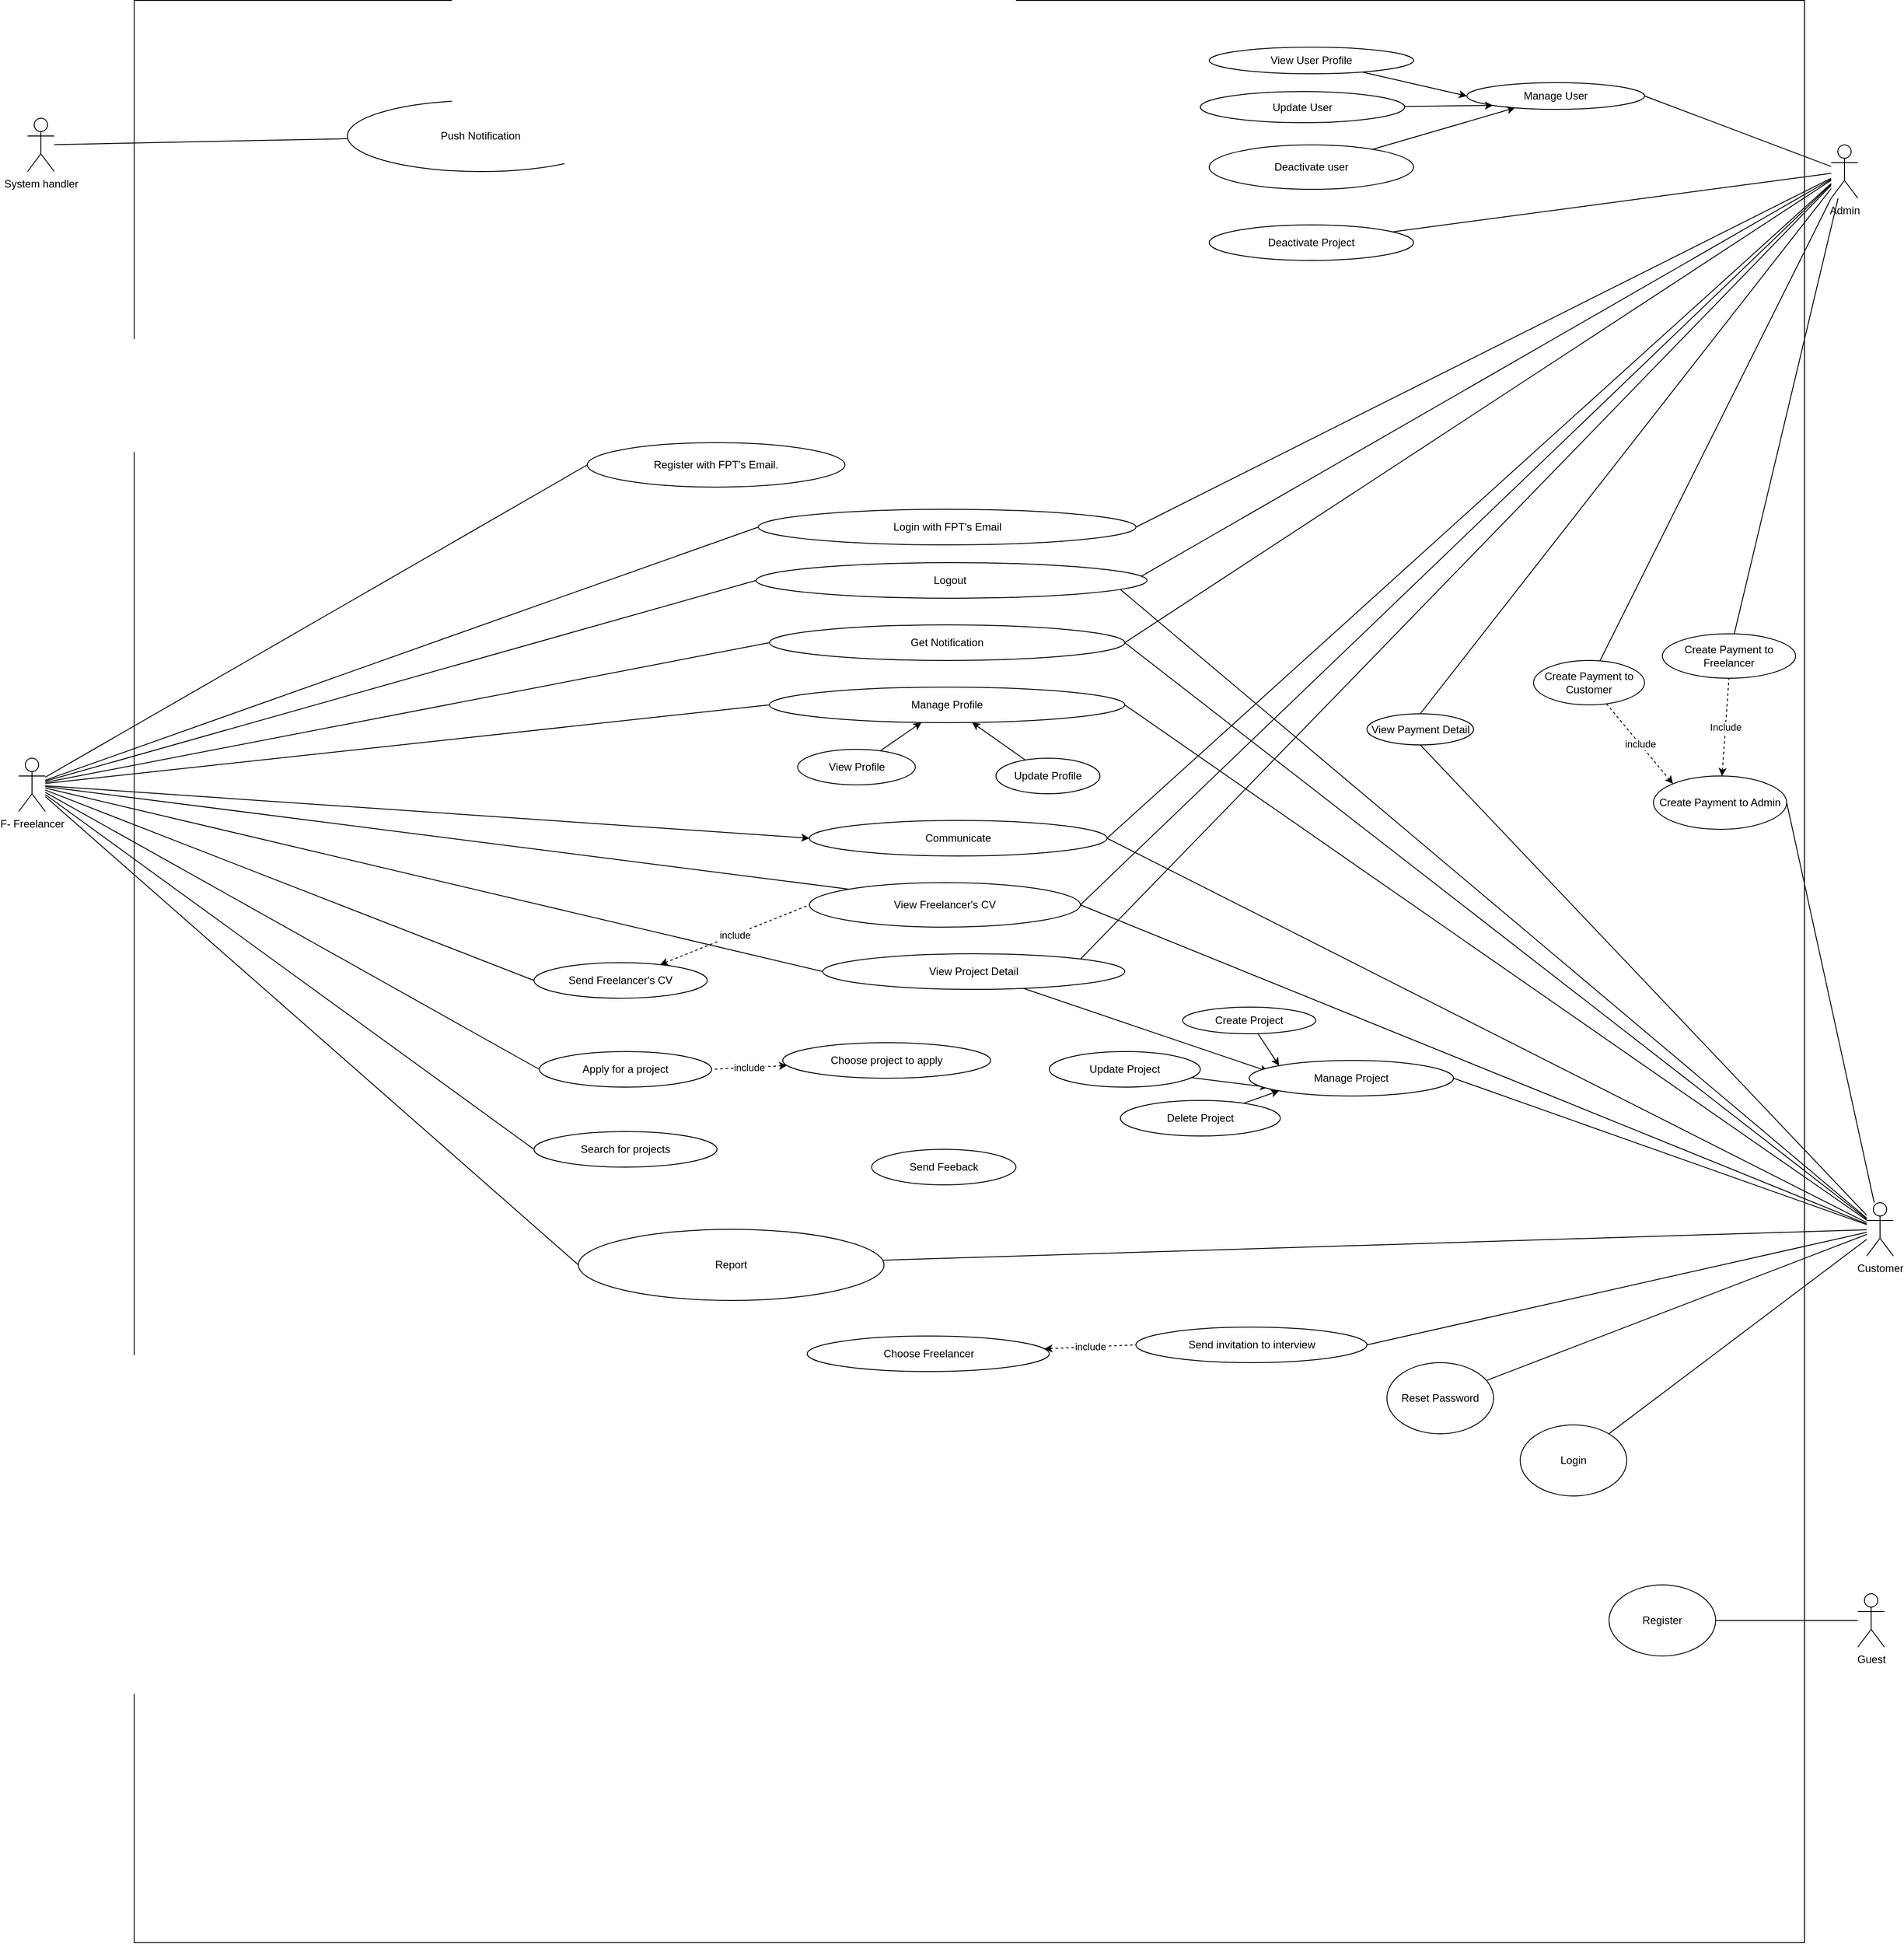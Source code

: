 <mxfile version="18.1.1" type="github">
  <diagram id="QKyKJf3zI5OaiFUIXnoO" name="Page-1">
    <mxGraphModel dx="2633" dy="2139" grid="1" gridSize="10" guides="1" tooltips="1" connect="1" arrows="1" fold="1" page="1" pageScale="1" pageWidth="827" pageHeight="1169" math="0" shadow="0">
      <root>
        <mxCell id="0" />
        <mxCell id="1" parent="0" />
        <mxCell id="owIcJipwhkimLPVroond-115" value="" style="rounded=0;whiteSpace=wrap;html=1;" parent="1" vertex="1">
          <mxGeometry x="-370" y="-942.5" width="1880" height="2185" as="geometry" />
        </mxCell>
        <mxCell id="owIcJipwhkimLPVroond-87" style="edgeStyle=none;rounded=0;orthogonalLoop=1;jettySize=auto;html=1;entryX=1;entryY=0.5;entryDx=0;entryDy=0;endArrow=none;endFill=0;" parent="1" source="owIcJipwhkimLPVroond-2" target="owIcJipwhkimLPVroond-35" edge="1">
          <mxGeometry relative="1" as="geometry" />
        </mxCell>
        <mxCell id="owIcJipwhkimLPVroond-130" style="edgeStyle=none;rounded=0;orthogonalLoop=1;jettySize=auto;html=1;endArrow=none;endFill=0;" parent="1" source="owIcJipwhkimLPVroond-2" target="owIcJipwhkimLPVroond-38" edge="1">
          <mxGeometry relative="1" as="geometry" />
        </mxCell>
        <mxCell id="owIcJipwhkimLPVroond-131" style="edgeStyle=none;rounded=0;orthogonalLoop=1;jettySize=auto;html=1;endArrow=none;endFill=0;" parent="1" source="owIcJipwhkimLPVroond-2" target="owIcJipwhkimLPVroond-124" edge="1">
          <mxGeometry relative="1" as="geometry" />
        </mxCell>
        <mxCell id="owIcJipwhkimLPVroond-153" style="edgeStyle=none;rounded=0;orthogonalLoop=1;jettySize=auto;html=1;entryX=0.923;entryY=0.672;entryDx=0;entryDy=0;entryPerimeter=0;endArrow=none;endFill=0;" parent="1" source="owIcJipwhkimLPVroond-2" target="owIcJipwhkimLPVroond-150" edge="1">
          <mxGeometry relative="1" as="geometry" />
        </mxCell>
        <mxCell id="owIcJipwhkimLPVroond-155" style="edgeStyle=none;rounded=0;orthogonalLoop=1;jettySize=auto;html=1;entryX=1;entryY=0.5;entryDx=0;entryDy=0;endArrow=none;endFill=0;" parent="1" source="owIcJipwhkimLPVroond-2" target="owIcJipwhkimLPVroond-30" edge="1">
          <mxGeometry relative="1" as="geometry" />
        </mxCell>
        <mxCell id="owIcJipwhkimLPVroond-164" style="edgeStyle=none;rounded=0;orthogonalLoop=1;jettySize=auto;html=1;entryX=1;entryY=0.5;entryDx=0;entryDy=0;endArrow=none;endFill=0;" parent="1" source="owIcJipwhkimLPVroond-2" target="owIcJipwhkimLPVroond-163" edge="1">
          <mxGeometry relative="1" as="geometry" />
        </mxCell>
        <mxCell id="owIcJipwhkimLPVroond-188" style="edgeStyle=none;rounded=0;orthogonalLoop=1;jettySize=auto;html=1;entryX=1;entryY=0.5;entryDx=0;entryDy=0;endArrow=none;endFill=0;" parent="1" source="owIcJipwhkimLPVroond-2" target="owIcJipwhkimLPVroond-17" edge="1">
          <mxGeometry relative="1" as="geometry" />
        </mxCell>
        <mxCell id="owIcJipwhkimLPVroond-229" style="edgeStyle=none;rounded=0;orthogonalLoop=1;jettySize=auto;html=1;entryX=1;entryY=0.5;entryDx=0;entryDy=0;startArrow=none;startFill=0;endArrow=none;endFill=0;" parent="1" source="owIcJipwhkimLPVroond-2" target="owIcJipwhkimLPVroond-221" edge="1">
          <mxGeometry relative="1" as="geometry" />
        </mxCell>
        <mxCell id="owIcJipwhkimLPVroond-237" style="edgeStyle=none;rounded=0;orthogonalLoop=1;jettySize=auto;html=1;entryX=1;entryY=0.5;entryDx=0;entryDy=0;startArrow=none;startFill=0;endArrow=none;endFill=0;" parent="1" source="owIcJipwhkimLPVroond-2" target="owIcJipwhkimLPVroond-89" edge="1">
          <mxGeometry relative="1" as="geometry" />
        </mxCell>
        <mxCell id="owIcJipwhkimLPVroond-250" style="edgeStyle=none;rounded=0;orthogonalLoop=1;jettySize=auto;html=1;entryX=0.5;entryY=1;entryDx=0;entryDy=0;startArrow=none;startFill=0;endArrow=none;endFill=0;" parent="1" source="owIcJipwhkimLPVroond-2" target="owIcJipwhkimLPVroond-210" edge="1">
          <mxGeometry relative="1" as="geometry" />
        </mxCell>
        <mxCell id="owIcJipwhkimLPVroond-2" value="Customer" style="shape=umlActor;verticalLabelPosition=bottom;verticalAlign=top;html=1;outlineConnect=0;" parent="1" vertex="1">
          <mxGeometry x="1580" y="410" width="30" height="60" as="geometry" />
        </mxCell>
        <mxCell id="owIcJipwhkimLPVroond-141" style="edgeStyle=none;rounded=0;orthogonalLoop=1;jettySize=auto;html=1;entryX=1;entryY=0.5;entryDx=0;entryDy=0;endArrow=none;endFill=0;" parent="1" source="owIcJipwhkimLPVroond-4" target="owIcJipwhkimLPVroond-7" edge="1">
          <mxGeometry relative="1" as="geometry" />
        </mxCell>
        <mxCell id="owIcJipwhkimLPVroond-152" style="edgeStyle=none;rounded=0;orthogonalLoop=1;jettySize=auto;html=1;entryX=0.963;entryY=0.524;entryDx=0;entryDy=0;entryPerimeter=0;endArrow=none;endFill=0;" parent="1" source="owIcJipwhkimLPVroond-4" target="owIcJipwhkimLPVroond-150" edge="1">
          <mxGeometry relative="1" as="geometry" />
        </mxCell>
        <mxCell id="owIcJipwhkimLPVroond-195" style="edgeStyle=none;rounded=0;orthogonalLoop=1;jettySize=auto;html=1;entryX=1;entryY=0;entryDx=0;entryDy=0;endArrow=none;endFill=0;" parent="1" source="owIcJipwhkimLPVroond-4" target="owIcJipwhkimLPVroond-76" edge="1">
          <mxGeometry relative="1" as="geometry" />
        </mxCell>
        <mxCell id="owIcJipwhkimLPVroond-198" style="edgeStyle=none;rounded=0;orthogonalLoop=1;jettySize=auto;html=1;entryX=1;entryY=0.5;entryDx=0;entryDy=0;endArrow=none;endFill=0;" parent="1" source="owIcJipwhkimLPVroond-4" target="owIcJipwhkimLPVroond-58" edge="1">
          <mxGeometry relative="1" as="geometry" />
        </mxCell>
        <mxCell id="owIcJipwhkimLPVroond-225" style="edgeStyle=none;rounded=0;orthogonalLoop=1;jettySize=auto;html=1;entryX=1;entryY=0.5;entryDx=0;entryDy=0;startArrow=none;startFill=0;endArrow=none;endFill=0;" parent="1" source="owIcJipwhkimLPVroond-4" target="owIcJipwhkimLPVroond-221" edge="1">
          <mxGeometry relative="1" as="geometry" />
        </mxCell>
        <mxCell id="owIcJipwhkimLPVroond-238" style="edgeStyle=none;rounded=0;orthogonalLoop=1;jettySize=auto;html=1;startArrow=none;startFill=0;endArrow=none;endFill=0;" parent="1" source="owIcJipwhkimLPVroond-4" target="owIcJipwhkimLPVroond-217" edge="1">
          <mxGeometry relative="1" as="geometry" />
        </mxCell>
        <mxCell id="owIcJipwhkimLPVroond-249" style="edgeStyle=none;rounded=0;orthogonalLoop=1;jettySize=auto;html=1;entryX=0.5;entryY=0;entryDx=0;entryDy=0;startArrow=none;startFill=0;endArrow=none;endFill=0;" parent="1" source="owIcJipwhkimLPVroond-4" target="owIcJipwhkimLPVroond-210" edge="1">
          <mxGeometry relative="1" as="geometry" />
        </mxCell>
        <mxCell id="owIcJipwhkimLPVroond-263" style="edgeStyle=none;rounded=0;orthogonalLoop=1;jettySize=auto;html=1;entryX=1;entryY=0.5;entryDx=0;entryDy=0;startArrow=none;startFill=0;endArrow=none;endFill=0;" parent="1" source="owIcJipwhkimLPVroond-4" target="owIcJipwhkimLPVroond-30" edge="1">
          <mxGeometry relative="1" as="geometry" />
        </mxCell>
        <mxCell id="TZ2L-xh6pbnUtgHGij2e-1" style="rounded=0;orthogonalLoop=1;jettySize=auto;html=1;entryX=1;entryY=0.5;entryDx=0;entryDy=0;endArrow=none;endFill=0;" edge="1" parent="1" source="owIcJipwhkimLPVroond-4" target="owIcJipwhkimLPVroond-35">
          <mxGeometry relative="1" as="geometry" />
        </mxCell>
        <mxCell id="owIcJipwhkimLPVroond-4" value="Admin" style="shape=umlActor;verticalLabelPosition=bottom;verticalAlign=top;html=1;outlineConnect=0;" parent="1" vertex="1">
          <mxGeometry x="1540" y="-780" width="30" height="60" as="geometry" />
        </mxCell>
        <mxCell id="owIcJipwhkimLPVroond-7" value="Login with FPT&#39;s Email" style="ellipse;whiteSpace=wrap;html=1;" parent="1" vertex="1">
          <mxGeometry x="332.5" y="-370" width="425" height="40" as="geometry" />
        </mxCell>
        <mxCell id="owIcJipwhkimLPVroond-17" value="Manage Profile" style="ellipse;whiteSpace=wrap;html=1;" parent="1" vertex="1">
          <mxGeometry x="345" y="-170" width="400" height="40" as="geometry" />
        </mxCell>
        <mxCell id="owIcJipwhkimLPVroond-191" value="" style="edgeStyle=none;rounded=0;orthogonalLoop=1;jettySize=auto;html=1;endArrow=classic;endFill=1;" parent="1" source="owIcJipwhkimLPVroond-18" target="owIcJipwhkimLPVroond-17" edge="1">
          <mxGeometry relative="1" as="geometry" />
        </mxCell>
        <mxCell id="owIcJipwhkimLPVroond-18" value="View Profile" style="ellipse;whiteSpace=wrap;html=1;" parent="1" vertex="1">
          <mxGeometry x="376.75" y="-100" width="132.5" height="40" as="geometry" />
        </mxCell>
        <mxCell id="owIcJipwhkimLPVroond-190" style="edgeStyle=none;rounded=0;orthogonalLoop=1;jettySize=auto;html=1;endArrow=classic;endFill=1;" parent="1" source="owIcJipwhkimLPVroond-19" target="owIcJipwhkimLPVroond-17" edge="1">
          <mxGeometry relative="1" as="geometry" />
        </mxCell>
        <mxCell id="owIcJipwhkimLPVroond-19" value="Update Profile" style="ellipse;whiteSpace=wrap;html=1;" parent="1" vertex="1">
          <mxGeometry x="600" y="-90" width="117" height="40" as="geometry" />
        </mxCell>
        <mxCell id="owIcJipwhkimLPVroond-30" value="Get Notification" style="ellipse;whiteSpace=wrap;html=1;" parent="1" vertex="1">
          <mxGeometry x="345" y="-240" width="400" height="40" as="geometry" />
        </mxCell>
        <mxCell id="owIcJipwhkimLPVroond-35" value="Communicate" style="ellipse;whiteSpace=wrap;html=1;" parent="1" vertex="1">
          <mxGeometry x="390" y="-20" width="335" height="40" as="geometry" />
        </mxCell>
        <mxCell id="owIcJipwhkimLPVroond-38" value="Reset Password" style="ellipse;whiteSpace=wrap;html=1;" parent="1" vertex="1">
          <mxGeometry x="1040" y="590" width="120" height="80" as="geometry" />
        </mxCell>
        <mxCell id="owIcJipwhkimLPVroond-139" style="edgeStyle=none;rounded=0;orthogonalLoop=1;jettySize=auto;html=1;entryX=0;entryY=0.5;entryDx=0;entryDy=0;endArrow=none;endFill=0;" parent="1" source="owIcJipwhkimLPVroond-41" target="owIcJipwhkimLPVroond-7" edge="1">
          <mxGeometry relative="1" as="geometry" />
        </mxCell>
        <mxCell id="owIcJipwhkimLPVroond-144" style="edgeStyle=none;rounded=0;orthogonalLoop=1;jettySize=auto;html=1;entryX=0;entryY=0.5;entryDx=0;entryDy=0;endArrow=none;endFill=0;" parent="1" source="owIcJipwhkimLPVroond-41" target="owIcJipwhkimLPVroond-30" edge="1">
          <mxGeometry relative="1" as="geometry" />
        </mxCell>
        <mxCell id="owIcJipwhkimLPVroond-146" style="edgeStyle=none;rounded=0;orthogonalLoop=1;jettySize=auto;html=1;entryX=0;entryY=0.5;entryDx=0;entryDy=0;endArrow=none;endFill=0;" parent="1" source="owIcJipwhkimLPVroond-41" target="owIcJipwhkimLPVroond-17" edge="1">
          <mxGeometry relative="1" as="geometry" />
        </mxCell>
        <mxCell id="owIcJipwhkimLPVroond-149" style="edgeStyle=none;rounded=0;orthogonalLoop=1;jettySize=auto;html=1;entryX=0;entryY=0.5;entryDx=0;entryDy=0;endArrow=none;endFill=0;" parent="1" source="owIcJipwhkimLPVroond-41" target="owIcJipwhkimLPVroond-147" edge="1">
          <mxGeometry relative="1" as="geometry" />
        </mxCell>
        <mxCell id="owIcJipwhkimLPVroond-151" style="edgeStyle=none;rounded=0;orthogonalLoop=1;jettySize=auto;html=1;entryX=0;entryY=0.5;entryDx=0;entryDy=0;endArrow=none;endFill=0;" parent="1" source="owIcJipwhkimLPVroond-41" target="owIcJipwhkimLPVroond-150" edge="1">
          <mxGeometry relative="1" as="geometry" />
        </mxCell>
        <mxCell id="owIcJipwhkimLPVroond-166" style="edgeStyle=none;rounded=0;orthogonalLoop=1;jettySize=auto;html=1;entryX=0;entryY=0.5;entryDx=0;entryDy=0;endArrow=none;endFill=0;" parent="1" source="owIcJipwhkimLPVroond-41" target="owIcJipwhkimLPVroond-165" edge="1">
          <mxGeometry relative="1" as="geometry" />
        </mxCell>
        <mxCell id="owIcJipwhkimLPVroond-176" style="edgeStyle=none;rounded=0;orthogonalLoop=1;jettySize=auto;html=1;entryX=0;entryY=0.5;entryDx=0;entryDy=0;endArrow=none;endFill=0;" parent="1" source="owIcJipwhkimLPVroond-41" target="owIcJipwhkimLPVroond-174" edge="1">
          <mxGeometry relative="1" as="geometry" />
        </mxCell>
        <mxCell id="owIcJipwhkimLPVroond-183" style="edgeStyle=none;rounded=0;orthogonalLoop=1;jettySize=auto;html=1;entryX=0;entryY=0.5;entryDx=0;entryDy=0;endArrow=none;endFill=0;" parent="1" source="owIcJipwhkimLPVroond-41" target="owIcJipwhkimLPVroond-76" edge="1">
          <mxGeometry relative="1" as="geometry" />
        </mxCell>
        <mxCell id="owIcJipwhkimLPVroond-194" style="edgeStyle=none;rounded=0;orthogonalLoop=1;jettySize=auto;html=1;entryX=0;entryY=0.5;entryDx=0;entryDy=0;endArrow=classic;endFill=1;" parent="1" source="owIcJipwhkimLPVroond-41" target="owIcJipwhkimLPVroond-35" edge="1">
          <mxGeometry relative="1" as="geometry" />
        </mxCell>
        <mxCell id="owIcJipwhkimLPVroond-220" style="edgeStyle=none;rounded=0;orthogonalLoop=1;jettySize=auto;html=1;entryX=0;entryY=0.5;entryDx=0;entryDy=0;endArrow=none;endFill=0;" parent="1" source="owIcJipwhkimLPVroond-41" target="owIcJipwhkimLPVroond-193" edge="1">
          <mxGeometry relative="1" as="geometry" />
        </mxCell>
        <mxCell id="owIcJipwhkimLPVroond-228" style="edgeStyle=none;rounded=0;orthogonalLoop=1;jettySize=auto;html=1;entryX=0;entryY=0;entryDx=0;entryDy=0;startArrow=none;startFill=0;endArrow=none;endFill=0;" parent="1" source="owIcJipwhkimLPVroond-41" target="owIcJipwhkimLPVroond-221" edge="1">
          <mxGeometry relative="1" as="geometry" />
        </mxCell>
        <mxCell id="owIcJipwhkimLPVroond-254" style="edgeStyle=none;rounded=0;orthogonalLoop=1;jettySize=auto;html=1;entryX=0;entryY=0.5;entryDx=0;entryDy=0;startArrow=none;startFill=0;endArrow=none;endFill=0;" parent="1" source="owIcJipwhkimLPVroond-41" target="owIcJipwhkimLPVroond-108" edge="1">
          <mxGeometry relative="1" as="geometry" />
        </mxCell>
        <mxCell id="owIcJipwhkimLPVroond-41" value="F- Freelancer" style="shape=umlActor;verticalLabelPosition=bottom;verticalAlign=top;html=1;outlineConnect=0;" parent="1" vertex="1">
          <mxGeometry x="-500" y="-90" width="30" height="60" as="geometry" />
        </mxCell>
        <mxCell id="owIcJipwhkimLPVroond-58" value="Manage User" style="ellipse;whiteSpace=wrap;html=1;" parent="1" vertex="1">
          <mxGeometry x="1130" y="-850" width="200" height="30" as="geometry" />
        </mxCell>
        <mxCell id="owIcJipwhkimLPVroond-196" style="edgeStyle=none;rounded=0;orthogonalLoop=1;jettySize=auto;html=1;entryX=0;entryY=0.5;entryDx=0;entryDy=0;endArrow=classic;endFill=1;" parent="1" source="owIcJipwhkimLPVroond-60" target="owIcJipwhkimLPVroond-58" edge="1">
          <mxGeometry relative="1" as="geometry" />
        </mxCell>
        <mxCell id="owIcJipwhkimLPVroond-60" value="View User Profile" style="ellipse;whiteSpace=wrap;html=1;" parent="1" vertex="1">
          <mxGeometry x="840" y="-890" width="230" height="30" as="geometry" />
        </mxCell>
        <mxCell id="owIcJipwhkimLPVroond-197" style="edgeStyle=none;rounded=0;orthogonalLoop=1;jettySize=auto;html=1;entryX=0;entryY=1;entryDx=0;entryDy=0;endArrow=classic;endFill=1;" parent="1" source="owIcJipwhkimLPVroond-65" target="owIcJipwhkimLPVroond-58" edge="1">
          <mxGeometry relative="1" as="geometry" />
        </mxCell>
        <mxCell id="owIcJipwhkimLPVroond-65" value="Update User" style="ellipse;whiteSpace=wrap;html=1;" parent="1" vertex="1">
          <mxGeometry x="830" y="-840" width="230" height="35" as="geometry" />
        </mxCell>
        <mxCell id="owIcJipwhkimLPVroond-158" style="edgeStyle=none;rounded=0;orthogonalLoop=1;jettySize=auto;html=1;entryX=0;entryY=0;entryDx=0;entryDy=0;endArrow=classic;endFill=1;" parent="1" source="owIcJipwhkimLPVroond-73" target="owIcJipwhkimLPVroond-63" edge="1">
          <mxGeometry relative="1" as="geometry" />
        </mxCell>
        <mxCell id="owIcJipwhkimLPVroond-73" value="Create Project" style="ellipse;whiteSpace=wrap;html=1;" parent="1" vertex="1">
          <mxGeometry x="810" y="190" width="150" height="30" as="geometry" />
        </mxCell>
        <mxCell id="owIcJipwhkimLPVroond-161" style="edgeStyle=none;rounded=0;orthogonalLoop=1;jettySize=auto;html=1;entryX=0.093;entryY=0.754;entryDx=0;entryDy=0;entryPerimeter=0;endArrow=classic;endFill=1;" parent="1" source="owIcJipwhkimLPVroond-75" target="owIcJipwhkimLPVroond-63" edge="1">
          <mxGeometry relative="1" as="geometry" />
        </mxCell>
        <mxCell id="owIcJipwhkimLPVroond-75" value="Update Project" style="ellipse;whiteSpace=wrap;html=1;" parent="1" vertex="1">
          <mxGeometry x="660" y="240" width="170" height="40" as="geometry" />
        </mxCell>
        <mxCell id="owIcJipwhkimLPVroond-160" style="edgeStyle=none;rounded=0;orthogonalLoop=1;jettySize=auto;html=1;entryX=0.093;entryY=0.309;entryDx=0;entryDy=0;entryPerimeter=0;endArrow=classic;endFill=1;" parent="1" source="owIcJipwhkimLPVroond-76" target="owIcJipwhkimLPVroond-63" edge="1">
          <mxGeometry relative="1" as="geometry" />
        </mxCell>
        <mxCell id="owIcJipwhkimLPVroond-76" value="View Project Detail" style="ellipse;whiteSpace=wrap;html=1;" parent="1" vertex="1">
          <mxGeometry x="405" y="130" width="340" height="40" as="geometry" />
        </mxCell>
        <mxCell id="owIcJipwhkimLPVroond-162" style="edgeStyle=none;rounded=0;orthogonalLoop=1;jettySize=auto;html=1;entryX=0;entryY=1;entryDx=0;entryDy=0;endArrow=classic;endFill=1;" parent="1" source="owIcJipwhkimLPVroond-77" target="owIcJipwhkimLPVroond-63" edge="1">
          <mxGeometry relative="1" as="geometry" />
        </mxCell>
        <mxCell id="owIcJipwhkimLPVroond-77" value="Delete Project" style="ellipse;whiteSpace=wrap;html=1;" parent="1" vertex="1">
          <mxGeometry x="740" y="295" width="180" height="40" as="geometry" />
        </mxCell>
        <mxCell id="owIcJipwhkimLPVroond-230" value="Include" style="edgeStyle=none;rounded=0;orthogonalLoop=1;jettySize=auto;html=1;entryX=0.5;entryY=1;entryDx=0;entryDy=0;startArrow=classic;startFill=1;endArrow=none;endFill=0;dashed=1;" parent="1" source="owIcJipwhkimLPVroond-89" target="owIcJipwhkimLPVroond-217" edge="1">
          <mxGeometry relative="1" as="geometry" />
        </mxCell>
        <mxCell id="owIcJipwhkimLPVroond-89" value="Create Payment to Admin" style="ellipse;whiteSpace=wrap;html=1;" parent="1" vertex="1">
          <mxGeometry x="1340" y="-70" width="150" height="60" as="geometry" />
        </mxCell>
        <mxCell id="owIcJipwhkimLPVroond-120" style="edgeStyle=none;rounded=0;orthogonalLoop=1;jettySize=auto;html=1;endArrow=none;endFill=0;" parent="1" source="owIcJipwhkimLPVroond-108" target="owIcJipwhkimLPVroond-2" edge="1">
          <mxGeometry relative="1" as="geometry" />
        </mxCell>
        <mxCell id="owIcJipwhkimLPVroond-108" value="Report" style="ellipse;whiteSpace=wrap;html=1;" parent="1" vertex="1">
          <mxGeometry x="130" y="440" width="344" height="80" as="geometry" />
        </mxCell>
        <mxCell id="owIcJipwhkimLPVroond-123" value="Register" style="ellipse;whiteSpace=wrap;html=1;" parent="1" vertex="1">
          <mxGeometry x="1290" y="840" width="120" height="80" as="geometry" />
        </mxCell>
        <mxCell id="owIcJipwhkimLPVroond-124" value="Login" style="ellipse;whiteSpace=wrap;html=1;" parent="1" vertex="1">
          <mxGeometry x="1190" y="660" width="120" height="80" as="geometry" />
        </mxCell>
        <mxCell id="owIcJipwhkimLPVroond-147" value="Search for projects" style="ellipse;whiteSpace=wrap;html=1;" parent="1" vertex="1">
          <mxGeometry x="80" y="330" width="206" height="40" as="geometry" />
        </mxCell>
        <mxCell id="owIcJipwhkimLPVroond-150" value="Logout&amp;nbsp;" style="ellipse;whiteSpace=wrap;html=1;" parent="1" vertex="1">
          <mxGeometry x="330" y="-310" width="440" height="40" as="geometry" />
        </mxCell>
        <mxCell id="owIcJipwhkimLPVroond-163" value="Send invitation to interview" style="ellipse;whiteSpace=wrap;html=1;" parent="1" vertex="1">
          <mxGeometry x="757.5" y="550" width="260" height="40" as="geometry" />
        </mxCell>
        <mxCell id="owIcJipwhkimLPVroond-165" value="Apply for a project" style="ellipse;whiteSpace=wrap;html=1;" parent="1" vertex="1">
          <mxGeometry x="86" y="240" width="194" height="40" as="geometry" />
        </mxCell>
        <mxCell id="owIcJipwhkimLPVroond-169" value="include" style="edgeStyle=none;rounded=0;orthogonalLoop=1;jettySize=auto;html=1;entryX=1;entryY=0.5;entryDx=0;entryDy=0;endArrow=none;endFill=0;dashed=1;startArrow=classic;startFill=1;" parent="1" source="owIcJipwhkimLPVroond-167" target="owIcJipwhkimLPVroond-165" edge="1">
          <mxGeometry relative="1" as="geometry" />
        </mxCell>
        <mxCell id="owIcJipwhkimLPVroond-167" value="Choose project to apply" style="ellipse;whiteSpace=wrap;html=1;" parent="1" vertex="1">
          <mxGeometry x="360" y="230" width="234" height="40" as="geometry" />
        </mxCell>
        <mxCell id="owIcJipwhkimLPVroond-172" style="edgeStyle=none;rounded=0;orthogonalLoop=1;jettySize=auto;html=1;exitX=1;exitY=0.5;exitDx=0;exitDy=0;dashed=1;endArrow=classic;endFill=1;" parent="1" source="owIcJipwhkimLPVroond-167" target="owIcJipwhkimLPVroond-167" edge="1">
          <mxGeometry relative="1" as="geometry" />
        </mxCell>
        <mxCell id="owIcJipwhkimLPVroond-174" value="Register with FPT&#39;s Email." style="ellipse;whiteSpace=wrap;html=1;" parent="1" vertex="1">
          <mxGeometry x="140" y="-445" width="290" height="50" as="geometry" />
        </mxCell>
        <mxCell id="owIcJipwhkimLPVroond-223" value="include" style="edgeStyle=none;rounded=0;orthogonalLoop=1;jettySize=auto;html=1;entryX=0;entryY=0.5;entryDx=0;entryDy=0;startArrow=classic;startFill=1;endArrow=none;endFill=0;dashed=1;" parent="1" source="owIcJipwhkimLPVroond-193" target="owIcJipwhkimLPVroond-221" edge="1">
          <mxGeometry relative="1" as="geometry" />
        </mxCell>
        <mxCell id="owIcJipwhkimLPVroond-193" value="Send Freelancer&#39;s CV" style="ellipse;whiteSpace=wrap;html=1;" parent="1" vertex="1">
          <mxGeometry x="80" y="140" width="195" height="40" as="geometry" />
        </mxCell>
        <mxCell id="owIcJipwhkimLPVroond-202" value="include" style="edgeStyle=none;rounded=0;orthogonalLoop=1;jettySize=auto;html=1;entryX=0;entryY=0.5;entryDx=0;entryDy=0;endArrow=none;endFill=0;dashed=1;startArrow=classic;startFill=1;" parent="1" source="owIcJipwhkimLPVroond-200" target="owIcJipwhkimLPVroond-163" edge="1">
          <mxGeometry relative="1" as="geometry" />
        </mxCell>
        <mxCell id="owIcJipwhkimLPVroond-200" value="Choose Freelancer" style="ellipse;whiteSpace=wrap;html=1;" parent="1" vertex="1">
          <mxGeometry x="387.5" y="560" width="272.5" height="40" as="geometry" />
        </mxCell>
        <mxCell id="owIcJipwhkimLPVroond-210" value="View Payment Detail" style="ellipse;whiteSpace=wrap;html=1;" parent="1" vertex="1">
          <mxGeometry x="1017.5" y="-140" width="120" height="35" as="geometry" />
        </mxCell>
        <mxCell id="owIcJipwhkimLPVroond-217" value="Create Payment to Freelancer" style="ellipse;whiteSpace=wrap;html=1;" parent="1" vertex="1">
          <mxGeometry x="1350" y="-230" width="150" height="50" as="geometry" />
        </mxCell>
        <mxCell id="owIcJipwhkimLPVroond-221" value="View Freelancer&#39;s CV" style="ellipse;whiteSpace=wrap;html=1;" parent="1" vertex="1">
          <mxGeometry x="390" y="50" width="305" height="50" as="geometry" />
        </mxCell>
        <mxCell id="owIcJipwhkimLPVroond-63" value="Manage Project" style="ellipse;whiteSpace=wrap;html=1;" parent="1" vertex="1">
          <mxGeometry x="885" y="250" width="230" height="40" as="geometry" />
        </mxCell>
        <mxCell id="owIcJipwhkimLPVroond-227" value="" style="edgeStyle=none;rounded=0;orthogonalLoop=1;jettySize=auto;html=1;entryX=1;entryY=0.5;entryDx=0;entryDy=0;startArrow=none;startFill=0;endArrow=none;endFill=0;" parent="1" source="owIcJipwhkimLPVroond-2" target="owIcJipwhkimLPVroond-63" edge="1">
          <mxGeometry relative="1" as="geometry">
            <mxPoint x="1290" y="306.434" as="sourcePoint" />
            <mxPoint x="695" y="165" as="targetPoint" />
          </mxGeometry>
        </mxCell>
        <mxCell id="owIcJipwhkimLPVroond-245" value="include" style="edgeStyle=none;rounded=0;orthogonalLoop=1;jettySize=auto;html=1;entryX=0;entryY=0;entryDx=0;entryDy=0;startArrow=none;startFill=0;endArrow=classic;endFill=1;dashed=1;" parent="1" source="owIcJipwhkimLPVroond-244" target="owIcJipwhkimLPVroond-89" edge="1">
          <mxGeometry relative="1" as="geometry" />
        </mxCell>
        <mxCell id="owIcJipwhkimLPVroond-251" style="edgeStyle=none;rounded=0;orthogonalLoop=1;jettySize=auto;html=1;startArrow=none;startFill=0;endArrow=none;endFill=0;" parent="1" source="owIcJipwhkimLPVroond-244" target="owIcJipwhkimLPVroond-4" edge="1">
          <mxGeometry relative="1" as="geometry" />
        </mxCell>
        <mxCell id="owIcJipwhkimLPVroond-244" value="Create Payment to Customer" style="ellipse;whiteSpace=wrap;html=1;" parent="1" vertex="1">
          <mxGeometry x="1205" y="-200" width="125" height="50" as="geometry" />
        </mxCell>
        <mxCell id="owIcJipwhkimLPVroond-259" style="edgeStyle=none;rounded=0;orthogonalLoop=1;jettySize=auto;html=1;startArrow=none;startFill=0;endArrow=classic;endFill=1;" parent="1" source="owIcJipwhkimLPVroond-253" target="owIcJipwhkimLPVroond-58" edge="1">
          <mxGeometry relative="1" as="geometry" />
        </mxCell>
        <mxCell id="owIcJipwhkimLPVroond-253" value="&lt;span style=&quot;font-size: 12px;&quot;&gt;Deactivate user&lt;/span&gt;" style="ellipse;whiteSpace=wrap;html=1;" parent="1" vertex="1">
          <mxGeometry x="840" y="-780" width="230" height="50" as="geometry" />
        </mxCell>
        <mxCell id="owIcJipwhkimLPVroond-258" style="edgeStyle=none;rounded=0;orthogonalLoop=1;jettySize=auto;html=1;startArrow=none;startFill=0;endArrow=none;endFill=0;" parent="1" source="owIcJipwhkimLPVroond-255" target="owIcJipwhkimLPVroond-256" edge="1">
          <mxGeometry relative="1" as="geometry" />
        </mxCell>
        <mxCell id="owIcJipwhkimLPVroond-255" value="System handler" style="shape=umlActor;verticalLabelPosition=bottom;verticalAlign=top;html=1;outlineConnect=0;" parent="1" vertex="1">
          <mxGeometry x="-490" y="-810" width="30" height="60" as="geometry" />
        </mxCell>
        <mxCell id="owIcJipwhkimLPVroond-256" value="Push Notification" style="ellipse;whiteSpace=wrap;html=1;" parent="1" vertex="1">
          <mxGeometry x="-130" y="-830" width="300" height="80" as="geometry" />
        </mxCell>
        <mxCell id="owIcJipwhkimLPVroond-261" style="edgeStyle=none;rounded=0;orthogonalLoop=1;jettySize=auto;html=1;startArrow=none;startFill=0;endArrow=none;endFill=0;" parent="1" source="owIcJipwhkimLPVroond-260" target="owIcJipwhkimLPVroond-4" edge="1">
          <mxGeometry relative="1" as="geometry" />
        </mxCell>
        <mxCell id="owIcJipwhkimLPVroond-260" value="&lt;span style=&quot;font-size: 12px;&quot;&gt;Deactivate Project&lt;/span&gt;" style="ellipse;whiteSpace=wrap;html=1;" parent="1" vertex="1">
          <mxGeometry x="840" y="-690" width="230" height="40" as="geometry" />
        </mxCell>
        <mxCell id="TZ2L-xh6pbnUtgHGij2e-2" value="Send Feeback" style="ellipse;whiteSpace=wrap;html=1;" vertex="1" parent="1">
          <mxGeometry x="460" y="350" width="162.5" height="40" as="geometry" />
        </mxCell>
        <mxCell id="TZ2L-xh6pbnUtgHGij2e-5" style="edgeStyle=none;rounded=0;orthogonalLoop=1;jettySize=auto;html=1;endArrow=none;endFill=0;" edge="1" parent="1" source="TZ2L-xh6pbnUtgHGij2e-4" target="owIcJipwhkimLPVroond-123">
          <mxGeometry relative="1" as="geometry" />
        </mxCell>
        <mxCell id="TZ2L-xh6pbnUtgHGij2e-4" value="Guest" style="shape=umlActor;verticalLabelPosition=bottom;verticalAlign=top;html=1;outlineConnect=0;" vertex="1" parent="1">
          <mxGeometry x="1570" y="850" width="30" height="60" as="geometry" />
        </mxCell>
      </root>
    </mxGraphModel>
  </diagram>
</mxfile>

